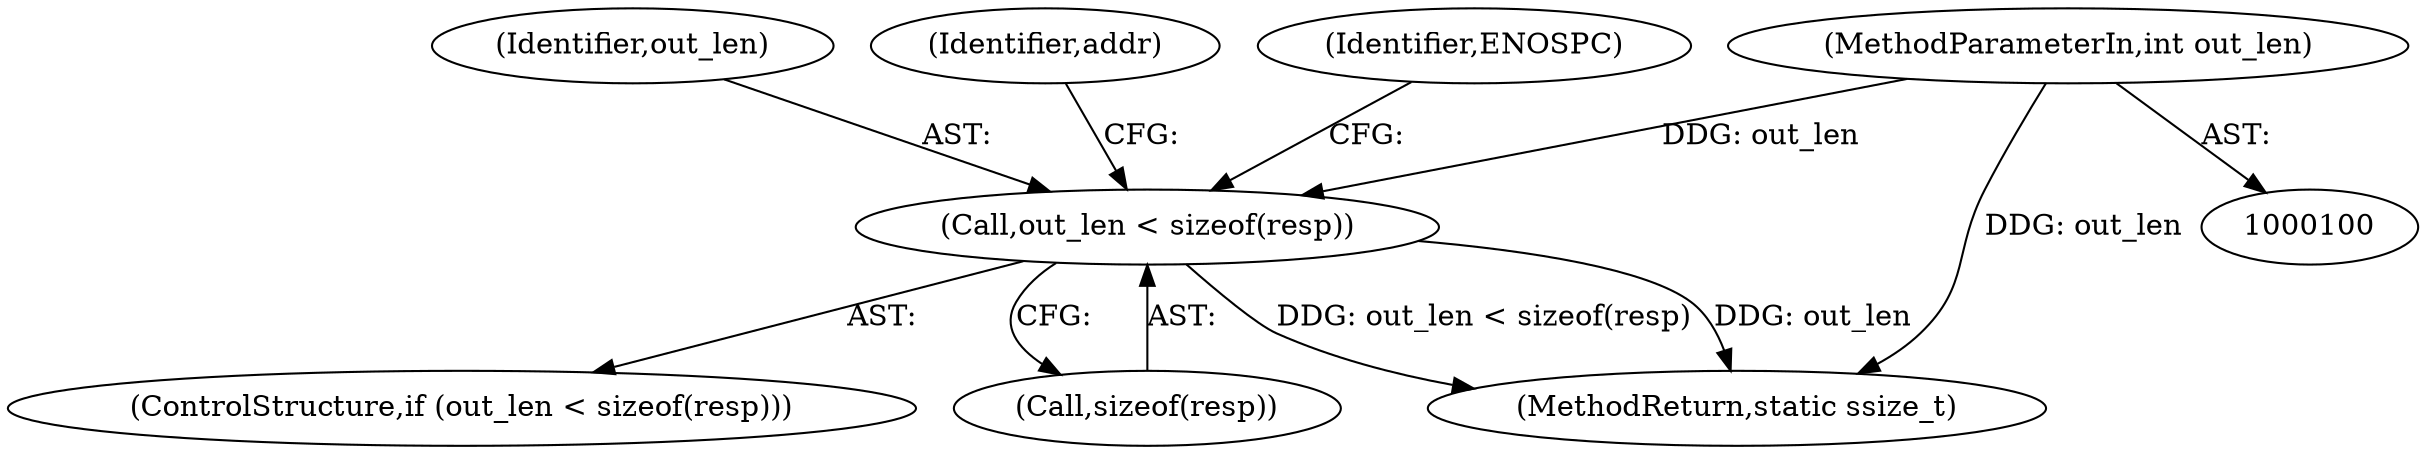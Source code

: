 digraph "0_linux_cb2595c1393b4a5211534e6f0a0fbad369e21ad8_0@API" {
"1000112" [label="(Call,out_len < sizeof(resp))"];
"1000103" [label="(MethodParameterIn,int out_len)"];
"1000111" [label="(ControlStructure,if (out_len < sizeof(resp)))"];
"1000114" [label="(Call,sizeof(resp))"];
"1000112" [label="(Call,out_len < sizeof(resp))"];
"1000113" [label="(Identifier,out_len)"];
"1000120" [label="(Identifier,addr)"];
"1000319" [label="(MethodReturn,static ssize_t)"];
"1000103" [label="(MethodParameterIn,int out_len)"];
"1000118" [label="(Identifier,ENOSPC)"];
"1000112" -> "1000111"  [label="AST: "];
"1000112" -> "1000114"  [label="CFG: "];
"1000113" -> "1000112"  [label="AST: "];
"1000114" -> "1000112"  [label="AST: "];
"1000118" -> "1000112"  [label="CFG: "];
"1000120" -> "1000112"  [label="CFG: "];
"1000112" -> "1000319"  [label="DDG: out_len < sizeof(resp)"];
"1000112" -> "1000319"  [label="DDG: out_len"];
"1000103" -> "1000112"  [label="DDG: out_len"];
"1000103" -> "1000100"  [label="AST: "];
"1000103" -> "1000319"  [label="DDG: out_len"];
}
